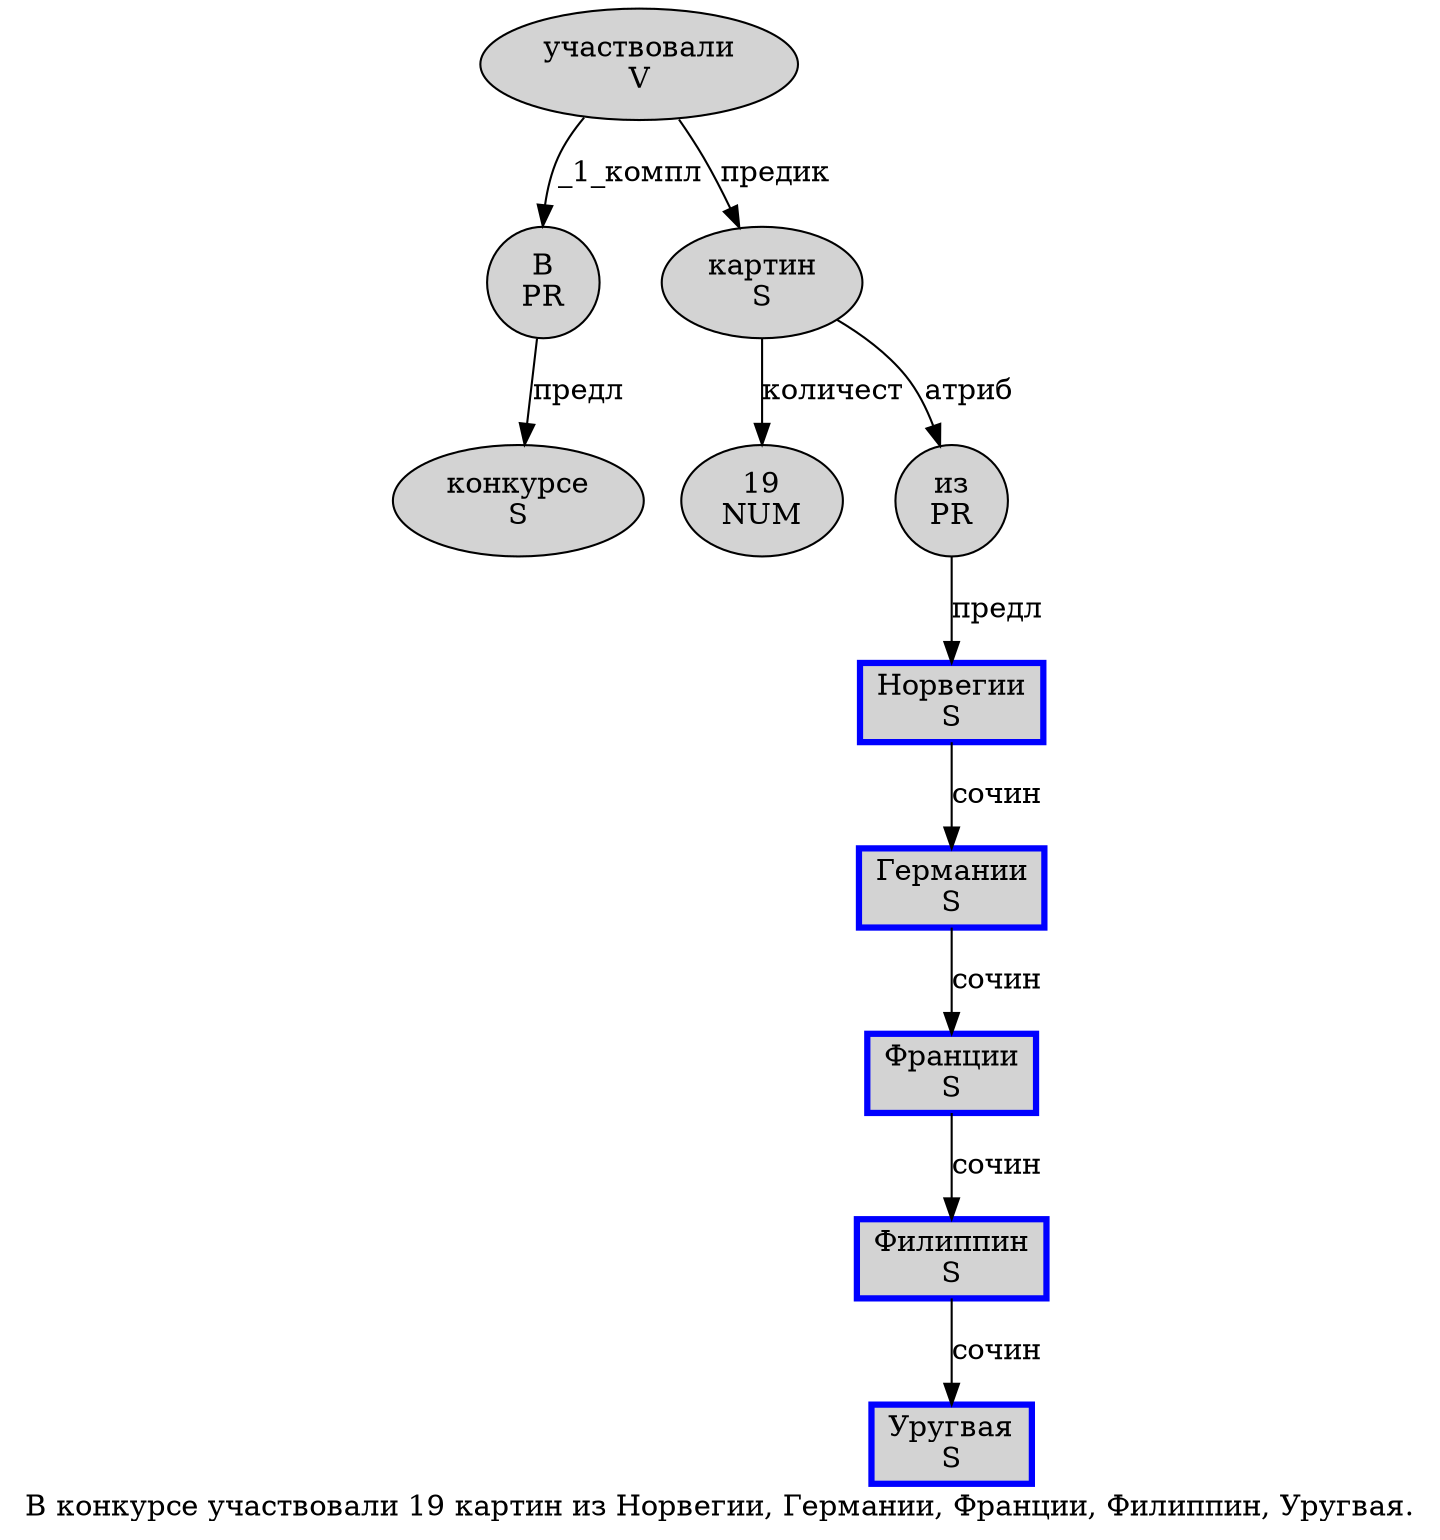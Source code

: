 digraph SENTENCE_1475 {
	graph [label="В конкурсе участвовали 19 картин из Норвегии, Германии, Франции, Филиппин, Уругвая."]
	node [style=filled]
		0 [label="В
PR" color="" fillcolor=lightgray penwidth=1 shape=ellipse]
		1 [label="конкурсе
S" color="" fillcolor=lightgray penwidth=1 shape=ellipse]
		2 [label="участвовали
V" color="" fillcolor=lightgray penwidth=1 shape=ellipse]
		3 [label="19
NUM" color="" fillcolor=lightgray penwidth=1 shape=ellipse]
		4 [label="картин
S" color="" fillcolor=lightgray penwidth=1 shape=ellipse]
		5 [label="из
PR" color="" fillcolor=lightgray penwidth=1 shape=ellipse]
		6 [label="Норвегии
S" color=blue fillcolor=lightgray penwidth=3 shape=box]
		8 [label="Германии
S" color=blue fillcolor=lightgray penwidth=3 shape=box]
		10 [label="Франции
S" color=blue fillcolor=lightgray penwidth=3 shape=box]
		12 [label="Филиппин
S" color=blue fillcolor=lightgray penwidth=3 shape=box]
		14 [label="Уругвая
S" color=blue fillcolor=lightgray penwidth=3 shape=box]
			8 -> 10 [label="сочин"]
			0 -> 1 [label="предл"]
			10 -> 12 [label="сочин"]
			6 -> 8 [label="сочин"]
			12 -> 14 [label="сочин"]
			4 -> 3 [label="количест"]
			4 -> 5 [label="атриб"]
			2 -> 0 [label="_1_компл"]
			2 -> 4 [label="предик"]
			5 -> 6 [label="предл"]
}